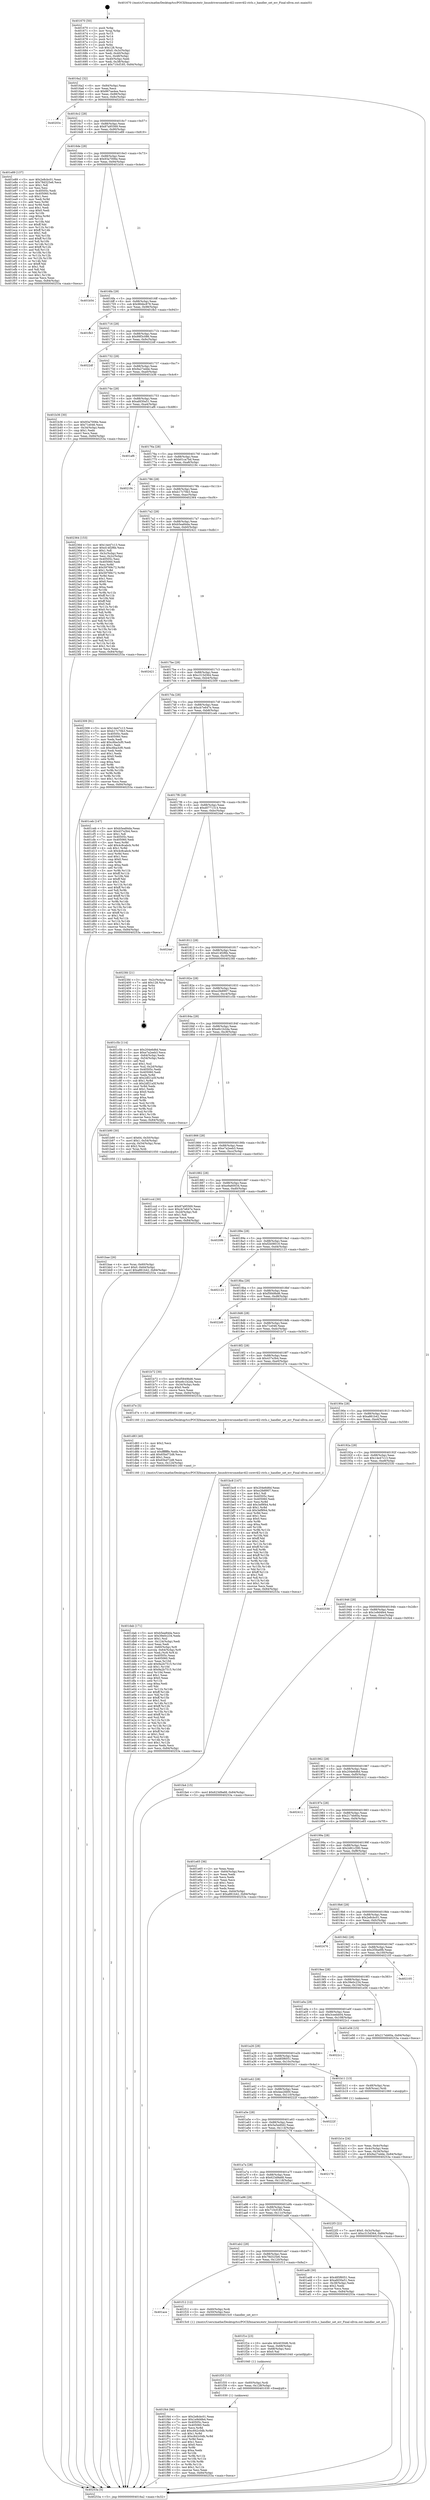 digraph "0x401670" {
  label = "0x401670 (/mnt/c/Users/mathe/Desktop/tcc/POCII/binaries/extr_linuxdriversmediav4l2-corev4l2-ctrls.c_handler_set_err_Final-ollvm.out::main(0))"
  labelloc = "t"
  node[shape=record]

  Entry [label="",width=0.3,height=0.3,shape=circle,fillcolor=black,style=filled]
  "0x4016a2" [label="{
     0x4016a2 [32]\l
     | [instrs]\l
     &nbsp;&nbsp;0x4016a2 \<+6\>: mov -0x84(%rbp),%eax\l
     &nbsp;&nbsp;0x4016a8 \<+2\>: mov %eax,%ecx\l
     &nbsp;&nbsp;0x4016aa \<+6\>: sub $0x867aa4ea,%ecx\l
     &nbsp;&nbsp;0x4016b0 \<+6\>: mov %eax,-0x88(%rbp)\l
     &nbsp;&nbsp;0x4016b6 \<+6\>: mov %ecx,-0x8c(%rbp)\l
     &nbsp;&nbsp;0x4016bc \<+6\>: je 000000000040203c \<main+0x9cc\>\l
  }"]
  "0x40203c" [label="{
     0x40203c\l
  }", style=dashed]
  "0x4016c2" [label="{
     0x4016c2 [28]\l
     | [instrs]\l
     &nbsp;&nbsp;0x4016c2 \<+5\>: jmp 00000000004016c7 \<main+0x57\>\l
     &nbsp;&nbsp;0x4016c7 \<+6\>: mov -0x88(%rbp),%eax\l
     &nbsp;&nbsp;0x4016cd \<+5\>: sub $0x87a95569,%eax\l
     &nbsp;&nbsp;0x4016d2 \<+6\>: mov %eax,-0x90(%rbp)\l
     &nbsp;&nbsp;0x4016d8 \<+6\>: je 0000000000401e89 \<main+0x819\>\l
  }"]
  Exit [label="",width=0.3,height=0.3,shape=circle,fillcolor=black,style=filled,peripheries=2]
  "0x401e89" [label="{
     0x401e89 [137]\l
     | [instrs]\l
     &nbsp;&nbsp;0x401e89 \<+5\>: mov $0x2e8cbc01,%eax\l
     &nbsp;&nbsp;0x401e8e \<+5\>: mov $0x78d325e6,%ecx\l
     &nbsp;&nbsp;0x401e93 \<+2\>: mov $0x1,%dl\l
     &nbsp;&nbsp;0x401e95 \<+2\>: xor %esi,%esi\l
     &nbsp;&nbsp;0x401e97 \<+7\>: mov 0x40505c,%edi\l
     &nbsp;&nbsp;0x401e9e \<+8\>: mov 0x405060,%r8d\l
     &nbsp;&nbsp;0x401ea6 \<+3\>: sub $0x1,%esi\l
     &nbsp;&nbsp;0x401ea9 \<+3\>: mov %edi,%r9d\l
     &nbsp;&nbsp;0x401eac \<+3\>: add %esi,%r9d\l
     &nbsp;&nbsp;0x401eaf \<+4\>: imul %r9d,%edi\l
     &nbsp;&nbsp;0x401eb3 \<+3\>: and $0x1,%edi\l
     &nbsp;&nbsp;0x401eb6 \<+3\>: cmp $0x0,%edi\l
     &nbsp;&nbsp;0x401eb9 \<+4\>: sete %r10b\l
     &nbsp;&nbsp;0x401ebd \<+4\>: cmp $0xa,%r8d\l
     &nbsp;&nbsp;0x401ec1 \<+4\>: setl %r11b\l
     &nbsp;&nbsp;0x401ec5 \<+3\>: mov %r10b,%bl\l
     &nbsp;&nbsp;0x401ec8 \<+3\>: xor $0xff,%bl\l
     &nbsp;&nbsp;0x401ecb \<+3\>: mov %r11b,%r14b\l
     &nbsp;&nbsp;0x401ece \<+4\>: xor $0xff,%r14b\l
     &nbsp;&nbsp;0x401ed2 \<+3\>: xor $0x1,%dl\l
     &nbsp;&nbsp;0x401ed5 \<+3\>: mov %bl,%r15b\l
     &nbsp;&nbsp;0x401ed8 \<+4\>: and $0xff,%r15b\l
     &nbsp;&nbsp;0x401edc \<+3\>: and %dl,%r10b\l
     &nbsp;&nbsp;0x401edf \<+3\>: mov %r14b,%r12b\l
     &nbsp;&nbsp;0x401ee2 \<+4\>: and $0xff,%r12b\l
     &nbsp;&nbsp;0x401ee6 \<+3\>: and %dl,%r11b\l
     &nbsp;&nbsp;0x401ee9 \<+3\>: or %r10b,%r15b\l
     &nbsp;&nbsp;0x401eec \<+3\>: or %r11b,%r12b\l
     &nbsp;&nbsp;0x401eef \<+3\>: xor %r12b,%r15b\l
     &nbsp;&nbsp;0x401ef2 \<+3\>: or %r14b,%bl\l
     &nbsp;&nbsp;0x401ef5 \<+3\>: xor $0xff,%bl\l
     &nbsp;&nbsp;0x401ef8 \<+3\>: or $0x1,%dl\l
     &nbsp;&nbsp;0x401efb \<+2\>: and %dl,%bl\l
     &nbsp;&nbsp;0x401efd \<+3\>: or %bl,%r15b\l
     &nbsp;&nbsp;0x401f00 \<+4\>: test $0x1,%r15b\l
     &nbsp;&nbsp;0x401f04 \<+3\>: cmovne %ecx,%eax\l
     &nbsp;&nbsp;0x401f07 \<+6\>: mov %eax,-0x84(%rbp)\l
     &nbsp;&nbsp;0x401f0d \<+5\>: jmp 000000000040253a \<main+0xeca\>\l
  }"]
  "0x4016de" [label="{
     0x4016de [28]\l
     | [instrs]\l
     &nbsp;&nbsp;0x4016de \<+5\>: jmp 00000000004016e3 \<main+0x73\>\l
     &nbsp;&nbsp;0x4016e3 \<+6\>: mov -0x88(%rbp),%eax\l
     &nbsp;&nbsp;0x4016e9 \<+5\>: sub $0x93a7006e,%eax\l
     &nbsp;&nbsp;0x4016ee \<+6\>: mov %eax,-0x94(%rbp)\l
     &nbsp;&nbsp;0x4016f4 \<+6\>: je 0000000000401b54 \<main+0x4e4\>\l
  }"]
  "0x401f44" [label="{
     0x401f44 [96]\l
     | [instrs]\l
     &nbsp;&nbsp;0x401f44 \<+5\>: mov $0x2e8cbc01,%eax\l
     &nbsp;&nbsp;0x401f49 \<+5\>: mov $0x1e9d4fe4,%esi\l
     &nbsp;&nbsp;0x401f4e \<+7\>: mov 0x40505c,%ecx\l
     &nbsp;&nbsp;0x401f55 \<+7\>: mov 0x405060,%edx\l
     &nbsp;&nbsp;0x401f5c \<+3\>: mov %ecx,%r8d\l
     &nbsp;&nbsp;0x401f5f \<+7\>: add $0xc842c0db,%r8d\l
     &nbsp;&nbsp;0x401f66 \<+4\>: sub $0x1,%r8d\l
     &nbsp;&nbsp;0x401f6a \<+7\>: sub $0xc842c0db,%r8d\l
     &nbsp;&nbsp;0x401f71 \<+4\>: imul %r8d,%ecx\l
     &nbsp;&nbsp;0x401f75 \<+3\>: and $0x1,%ecx\l
     &nbsp;&nbsp;0x401f78 \<+3\>: cmp $0x0,%ecx\l
     &nbsp;&nbsp;0x401f7b \<+4\>: sete %r9b\l
     &nbsp;&nbsp;0x401f7f \<+3\>: cmp $0xa,%edx\l
     &nbsp;&nbsp;0x401f82 \<+4\>: setl %r10b\l
     &nbsp;&nbsp;0x401f86 \<+3\>: mov %r9b,%r11b\l
     &nbsp;&nbsp;0x401f89 \<+3\>: and %r10b,%r11b\l
     &nbsp;&nbsp;0x401f8c \<+3\>: xor %r10b,%r9b\l
     &nbsp;&nbsp;0x401f8f \<+3\>: or %r9b,%r11b\l
     &nbsp;&nbsp;0x401f92 \<+4\>: test $0x1,%r11b\l
     &nbsp;&nbsp;0x401f96 \<+3\>: cmovne %esi,%eax\l
     &nbsp;&nbsp;0x401f99 \<+6\>: mov %eax,-0x84(%rbp)\l
     &nbsp;&nbsp;0x401f9f \<+5\>: jmp 000000000040253a \<main+0xeca\>\l
  }"]
  "0x401b54" [label="{
     0x401b54\l
  }", style=dashed]
  "0x4016fa" [label="{
     0x4016fa [28]\l
     | [instrs]\l
     &nbsp;&nbsp;0x4016fa \<+5\>: jmp 00000000004016ff \<main+0x8f\>\l
     &nbsp;&nbsp;0x4016ff \<+6\>: mov -0x88(%rbp),%eax\l
     &nbsp;&nbsp;0x401705 \<+5\>: sub $0x984bc878,%eax\l
     &nbsp;&nbsp;0x40170a \<+6\>: mov %eax,-0x98(%rbp)\l
     &nbsp;&nbsp;0x401710 \<+6\>: je 0000000000401fb3 \<main+0x943\>\l
  }"]
  "0x401f35" [label="{
     0x401f35 [15]\l
     | [instrs]\l
     &nbsp;&nbsp;0x401f35 \<+4\>: mov -0x60(%rbp),%rdi\l
     &nbsp;&nbsp;0x401f39 \<+6\>: mov %eax,-0x128(%rbp)\l
     &nbsp;&nbsp;0x401f3f \<+5\>: call 0000000000401030 \<free@plt\>\l
     | [calls]\l
     &nbsp;&nbsp;0x401030 \{1\} (unknown)\l
  }"]
  "0x401fb3" [label="{
     0x401fb3\l
  }", style=dashed]
  "0x401716" [label="{
     0x401716 [28]\l
     | [instrs]\l
     &nbsp;&nbsp;0x401716 \<+5\>: jmp 000000000040171b \<main+0xab\>\l
     &nbsp;&nbsp;0x40171b \<+6\>: mov -0x88(%rbp),%eax\l
     &nbsp;&nbsp;0x401721 \<+5\>: sub $0x99f3c086,%eax\l
     &nbsp;&nbsp;0x401726 \<+6\>: mov %eax,-0x9c(%rbp)\l
     &nbsp;&nbsp;0x40172c \<+6\>: je 00000000004022df \<main+0xc6f\>\l
  }"]
  "0x401f1e" [label="{
     0x401f1e [23]\l
     | [instrs]\l
     &nbsp;&nbsp;0x401f1e \<+10\>: movabs $0x4030d6,%rdi\l
     &nbsp;&nbsp;0x401f28 \<+3\>: mov %eax,-0x68(%rbp)\l
     &nbsp;&nbsp;0x401f2b \<+3\>: mov -0x68(%rbp),%esi\l
     &nbsp;&nbsp;0x401f2e \<+2\>: mov $0x0,%al\l
     &nbsp;&nbsp;0x401f30 \<+5\>: call 0000000000401040 \<printf@plt\>\l
     | [calls]\l
     &nbsp;&nbsp;0x401040 \{1\} (unknown)\l
  }"]
  "0x4022df" [label="{
     0x4022df\l
  }", style=dashed]
  "0x401732" [label="{
     0x401732 [28]\l
     | [instrs]\l
     &nbsp;&nbsp;0x401732 \<+5\>: jmp 0000000000401737 \<main+0xc7\>\l
     &nbsp;&nbsp;0x401737 \<+6\>: mov -0x88(%rbp),%eax\l
     &nbsp;&nbsp;0x40173d \<+5\>: sub $0x9a27edde,%eax\l
     &nbsp;&nbsp;0x401742 \<+6\>: mov %eax,-0xa0(%rbp)\l
     &nbsp;&nbsp;0x401748 \<+6\>: je 0000000000401b36 \<main+0x4c6\>\l
  }"]
  "0x401ace" [label="{
     0x401ace\l
  }", style=dashed]
  "0x401b36" [label="{
     0x401b36 [30]\l
     | [instrs]\l
     &nbsp;&nbsp;0x401b36 \<+5\>: mov $0x93a7006e,%eax\l
     &nbsp;&nbsp;0x401b3b \<+5\>: mov $0x71e046,%ecx\l
     &nbsp;&nbsp;0x401b40 \<+3\>: mov -0x34(%rbp),%edx\l
     &nbsp;&nbsp;0x401b43 \<+3\>: cmp $0x1,%edx\l
     &nbsp;&nbsp;0x401b46 \<+3\>: cmovl %ecx,%eax\l
     &nbsp;&nbsp;0x401b49 \<+6\>: mov %eax,-0x84(%rbp)\l
     &nbsp;&nbsp;0x401b4f \<+5\>: jmp 000000000040253a \<main+0xeca\>\l
  }"]
  "0x40174e" [label="{
     0x40174e [28]\l
     | [instrs]\l
     &nbsp;&nbsp;0x40174e \<+5\>: jmp 0000000000401753 \<main+0xe3\>\l
     &nbsp;&nbsp;0x401753 \<+6\>: mov -0x88(%rbp),%eax\l
     &nbsp;&nbsp;0x401759 \<+5\>: sub $0xafd30a51,%eax\l
     &nbsp;&nbsp;0x40175e \<+6\>: mov %eax,-0xa4(%rbp)\l
     &nbsp;&nbsp;0x401764 \<+6\>: je 0000000000401af6 \<main+0x486\>\l
  }"]
  "0x401f12" [label="{
     0x401f12 [12]\l
     | [instrs]\l
     &nbsp;&nbsp;0x401f12 \<+4\>: mov -0x60(%rbp),%rdi\l
     &nbsp;&nbsp;0x401f16 \<+3\>: mov -0x50(%rbp),%esi\l
     &nbsp;&nbsp;0x401f19 \<+5\>: call 00000000004015c0 \<handler_set_err\>\l
     | [calls]\l
     &nbsp;&nbsp;0x4015c0 \{1\} (/mnt/c/Users/mathe/Desktop/tcc/POCII/binaries/extr_linuxdriversmediav4l2-corev4l2-ctrls.c_handler_set_err_Final-ollvm.out::handler_set_err)\l
  }"]
  "0x401af6" [label="{
     0x401af6\l
  }", style=dashed]
  "0x40176a" [label="{
     0x40176a [28]\l
     | [instrs]\l
     &nbsp;&nbsp;0x40176a \<+5\>: jmp 000000000040176f \<main+0xff\>\l
     &nbsp;&nbsp;0x40176f \<+6\>: mov -0x88(%rbp),%eax\l
     &nbsp;&nbsp;0x401775 \<+5\>: sub $0xb01ca7bd,%eax\l
     &nbsp;&nbsp;0x40177a \<+6\>: mov %eax,-0xa8(%rbp)\l
     &nbsp;&nbsp;0x401780 \<+6\>: je 000000000040219c \<main+0xb2c\>\l
  }"]
  "0x401dab" [label="{
     0x401dab [171]\l
     | [instrs]\l
     &nbsp;&nbsp;0x401dab \<+5\>: mov $0xb5ea84da,%ecx\l
     &nbsp;&nbsp;0x401db0 \<+5\>: mov $0x39e0c234,%edx\l
     &nbsp;&nbsp;0x401db5 \<+3\>: mov $0x1,%sil\l
     &nbsp;&nbsp;0x401db8 \<+6\>: mov -0x124(%rbp),%edi\l
     &nbsp;&nbsp;0x401dbe \<+3\>: imul %eax,%edi\l
     &nbsp;&nbsp;0x401dc1 \<+4\>: mov -0x60(%rbp),%r8\l
     &nbsp;&nbsp;0x401dc5 \<+4\>: movslq -0x64(%rbp),%r9\l
     &nbsp;&nbsp;0x401dc9 \<+4\>: mov %edi,(%r8,%r9,4)\l
     &nbsp;&nbsp;0x401dcd \<+7\>: mov 0x40505c,%eax\l
     &nbsp;&nbsp;0x401dd4 \<+7\>: mov 0x405060,%edi\l
     &nbsp;&nbsp;0x401ddb \<+3\>: mov %eax,%r10d\l
     &nbsp;&nbsp;0x401dde \<+7\>: add $0x9a2b7515,%r10d\l
     &nbsp;&nbsp;0x401de5 \<+4\>: sub $0x1,%r10d\l
     &nbsp;&nbsp;0x401de9 \<+7\>: sub $0x9a2b7515,%r10d\l
     &nbsp;&nbsp;0x401df0 \<+4\>: imul %r10d,%eax\l
     &nbsp;&nbsp;0x401df4 \<+3\>: and $0x1,%eax\l
     &nbsp;&nbsp;0x401df7 \<+3\>: cmp $0x0,%eax\l
     &nbsp;&nbsp;0x401dfa \<+4\>: sete %r11b\l
     &nbsp;&nbsp;0x401dfe \<+3\>: cmp $0xa,%edi\l
     &nbsp;&nbsp;0x401e01 \<+3\>: setl %bl\l
     &nbsp;&nbsp;0x401e04 \<+3\>: mov %r11b,%r14b\l
     &nbsp;&nbsp;0x401e07 \<+4\>: xor $0xff,%r14b\l
     &nbsp;&nbsp;0x401e0b \<+3\>: mov %bl,%r15b\l
     &nbsp;&nbsp;0x401e0e \<+4\>: xor $0xff,%r15b\l
     &nbsp;&nbsp;0x401e12 \<+4\>: xor $0x1,%sil\l
     &nbsp;&nbsp;0x401e16 \<+3\>: mov %r14b,%r12b\l
     &nbsp;&nbsp;0x401e19 \<+4\>: and $0xff,%r12b\l
     &nbsp;&nbsp;0x401e1d \<+3\>: and %sil,%r11b\l
     &nbsp;&nbsp;0x401e20 \<+3\>: mov %r15b,%r13b\l
     &nbsp;&nbsp;0x401e23 \<+4\>: and $0xff,%r13b\l
     &nbsp;&nbsp;0x401e27 \<+3\>: and %sil,%bl\l
     &nbsp;&nbsp;0x401e2a \<+3\>: or %r11b,%r12b\l
     &nbsp;&nbsp;0x401e2d \<+3\>: or %bl,%r13b\l
     &nbsp;&nbsp;0x401e30 \<+3\>: xor %r13b,%r12b\l
     &nbsp;&nbsp;0x401e33 \<+3\>: or %r15b,%r14b\l
     &nbsp;&nbsp;0x401e36 \<+4\>: xor $0xff,%r14b\l
     &nbsp;&nbsp;0x401e3a \<+4\>: or $0x1,%sil\l
     &nbsp;&nbsp;0x401e3e \<+3\>: and %sil,%r14b\l
     &nbsp;&nbsp;0x401e41 \<+3\>: or %r14b,%r12b\l
     &nbsp;&nbsp;0x401e44 \<+4\>: test $0x1,%r12b\l
     &nbsp;&nbsp;0x401e48 \<+3\>: cmovne %edx,%ecx\l
     &nbsp;&nbsp;0x401e4b \<+6\>: mov %ecx,-0x84(%rbp)\l
     &nbsp;&nbsp;0x401e51 \<+5\>: jmp 000000000040253a \<main+0xeca\>\l
  }"]
  "0x40219c" [label="{
     0x40219c\l
  }", style=dashed]
  "0x401786" [label="{
     0x401786 [28]\l
     | [instrs]\l
     &nbsp;&nbsp;0x401786 \<+5\>: jmp 000000000040178b \<main+0x11b\>\l
     &nbsp;&nbsp;0x40178b \<+6\>: mov -0x88(%rbp),%eax\l
     &nbsp;&nbsp;0x401791 \<+5\>: sub $0xb17c70b3,%eax\l
     &nbsp;&nbsp;0x401796 \<+6\>: mov %eax,-0xac(%rbp)\l
     &nbsp;&nbsp;0x40179c \<+6\>: je 0000000000402364 \<main+0xcf4\>\l
  }"]
  "0x401d83" [label="{
     0x401d83 [40]\l
     | [instrs]\l
     &nbsp;&nbsp;0x401d83 \<+5\>: mov $0x2,%ecx\l
     &nbsp;&nbsp;0x401d88 \<+1\>: cltd\l
     &nbsp;&nbsp;0x401d89 \<+2\>: idiv %ecx\l
     &nbsp;&nbsp;0x401d8b \<+6\>: imul $0xfffffffe,%edx,%ecx\l
     &nbsp;&nbsp;0x401d91 \<+6\>: add $0x65bd72d8,%ecx\l
     &nbsp;&nbsp;0x401d97 \<+3\>: add $0x1,%ecx\l
     &nbsp;&nbsp;0x401d9a \<+6\>: sub $0x65bd72d8,%ecx\l
     &nbsp;&nbsp;0x401da0 \<+6\>: mov %ecx,-0x124(%rbp)\l
     &nbsp;&nbsp;0x401da6 \<+5\>: call 0000000000401160 \<next_i\>\l
     | [calls]\l
     &nbsp;&nbsp;0x401160 \{1\} (/mnt/c/Users/mathe/Desktop/tcc/POCII/binaries/extr_linuxdriversmediav4l2-corev4l2-ctrls.c_handler_set_err_Final-ollvm.out::next_i)\l
  }"]
  "0x402364" [label="{
     0x402364 [153]\l
     | [instrs]\l
     &nbsp;&nbsp;0x402364 \<+5\>: mov $0x14e47c13,%eax\l
     &nbsp;&nbsp;0x402369 \<+5\>: mov $0xd14f2f6b,%ecx\l
     &nbsp;&nbsp;0x40236e \<+2\>: mov $0x1,%dl\l
     &nbsp;&nbsp;0x402370 \<+3\>: mov -0x3c(%rbp),%esi\l
     &nbsp;&nbsp;0x402373 \<+3\>: mov %esi,-0x2c(%rbp)\l
     &nbsp;&nbsp;0x402376 \<+7\>: mov 0x40505c,%esi\l
     &nbsp;&nbsp;0x40237d \<+7\>: mov 0x405060,%edi\l
     &nbsp;&nbsp;0x402384 \<+3\>: mov %esi,%r8d\l
     &nbsp;&nbsp;0x402387 \<+7\>: add $0x59769c72,%r8d\l
     &nbsp;&nbsp;0x40238e \<+4\>: sub $0x1,%r8d\l
     &nbsp;&nbsp;0x402392 \<+7\>: sub $0x59769c72,%r8d\l
     &nbsp;&nbsp;0x402399 \<+4\>: imul %r8d,%esi\l
     &nbsp;&nbsp;0x40239d \<+3\>: and $0x1,%esi\l
     &nbsp;&nbsp;0x4023a0 \<+3\>: cmp $0x0,%esi\l
     &nbsp;&nbsp;0x4023a3 \<+4\>: sete %r9b\l
     &nbsp;&nbsp;0x4023a7 \<+3\>: cmp $0xa,%edi\l
     &nbsp;&nbsp;0x4023aa \<+4\>: setl %r10b\l
     &nbsp;&nbsp;0x4023ae \<+3\>: mov %r9b,%r11b\l
     &nbsp;&nbsp;0x4023b1 \<+4\>: xor $0xff,%r11b\l
     &nbsp;&nbsp;0x4023b5 \<+3\>: mov %r10b,%bl\l
     &nbsp;&nbsp;0x4023b8 \<+3\>: xor $0xff,%bl\l
     &nbsp;&nbsp;0x4023bb \<+3\>: xor $0x0,%dl\l
     &nbsp;&nbsp;0x4023be \<+3\>: mov %r11b,%r14b\l
     &nbsp;&nbsp;0x4023c1 \<+4\>: and $0x0,%r14b\l
     &nbsp;&nbsp;0x4023c5 \<+3\>: and %dl,%r9b\l
     &nbsp;&nbsp;0x4023c8 \<+3\>: mov %bl,%r15b\l
     &nbsp;&nbsp;0x4023cb \<+4\>: and $0x0,%r15b\l
     &nbsp;&nbsp;0x4023cf \<+3\>: and %dl,%r10b\l
     &nbsp;&nbsp;0x4023d2 \<+3\>: or %r9b,%r14b\l
     &nbsp;&nbsp;0x4023d5 \<+3\>: or %r10b,%r15b\l
     &nbsp;&nbsp;0x4023d8 \<+3\>: xor %r15b,%r14b\l
     &nbsp;&nbsp;0x4023db \<+3\>: or %bl,%r11b\l
     &nbsp;&nbsp;0x4023de \<+4\>: xor $0xff,%r11b\l
     &nbsp;&nbsp;0x4023e2 \<+3\>: or $0x0,%dl\l
     &nbsp;&nbsp;0x4023e5 \<+3\>: and %dl,%r11b\l
     &nbsp;&nbsp;0x4023e8 \<+3\>: or %r11b,%r14b\l
     &nbsp;&nbsp;0x4023eb \<+4\>: test $0x1,%r14b\l
     &nbsp;&nbsp;0x4023ef \<+3\>: cmovne %ecx,%eax\l
     &nbsp;&nbsp;0x4023f2 \<+6\>: mov %eax,-0x84(%rbp)\l
     &nbsp;&nbsp;0x4023f8 \<+5\>: jmp 000000000040253a \<main+0xeca\>\l
  }"]
  "0x4017a2" [label="{
     0x4017a2 [28]\l
     | [instrs]\l
     &nbsp;&nbsp;0x4017a2 \<+5\>: jmp 00000000004017a7 \<main+0x137\>\l
     &nbsp;&nbsp;0x4017a7 \<+6\>: mov -0x88(%rbp),%eax\l
     &nbsp;&nbsp;0x4017ad \<+5\>: sub $0xb5ea84da,%eax\l
     &nbsp;&nbsp;0x4017b2 \<+6\>: mov %eax,-0xb0(%rbp)\l
     &nbsp;&nbsp;0x4017b8 \<+6\>: je 0000000000402421 \<main+0xdb1\>\l
  }"]
  "0x401bae" [label="{
     0x401bae [26]\l
     | [instrs]\l
     &nbsp;&nbsp;0x401bae \<+4\>: mov %rax,-0x60(%rbp)\l
     &nbsp;&nbsp;0x401bb2 \<+7\>: movl $0x0,-0x64(%rbp)\l
     &nbsp;&nbsp;0x401bb9 \<+10\>: movl $0xa861b42,-0x84(%rbp)\l
     &nbsp;&nbsp;0x401bc3 \<+5\>: jmp 000000000040253a \<main+0xeca\>\l
  }"]
  "0x402421" [label="{
     0x402421\l
  }", style=dashed]
  "0x4017be" [label="{
     0x4017be [28]\l
     | [instrs]\l
     &nbsp;&nbsp;0x4017be \<+5\>: jmp 00000000004017c3 \<main+0x153\>\l
     &nbsp;&nbsp;0x4017c3 \<+6\>: mov -0x88(%rbp),%eax\l
     &nbsp;&nbsp;0x4017c9 \<+5\>: sub $0xc315d364,%eax\l
     &nbsp;&nbsp;0x4017ce \<+6\>: mov %eax,-0xb4(%rbp)\l
     &nbsp;&nbsp;0x4017d4 \<+6\>: je 0000000000402309 \<main+0xc99\>\l
  }"]
  "0x401b1e" [label="{
     0x401b1e [24]\l
     | [instrs]\l
     &nbsp;&nbsp;0x401b1e \<+3\>: mov %eax,-0x4c(%rbp)\l
     &nbsp;&nbsp;0x401b21 \<+3\>: mov -0x4c(%rbp),%eax\l
     &nbsp;&nbsp;0x401b24 \<+3\>: mov %eax,-0x34(%rbp)\l
     &nbsp;&nbsp;0x401b27 \<+10\>: movl $0x9a27edde,-0x84(%rbp)\l
     &nbsp;&nbsp;0x401b31 \<+5\>: jmp 000000000040253a \<main+0xeca\>\l
  }"]
  "0x402309" [label="{
     0x402309 [91]\l
     | [instrs]\l
     &nbsp;&nbsp;0x402309 \<+5\>: mov $0x14e47c13,%eax\l
     &nbsp;&nbsp;0x40230e \<+5\>: mov $0xb17c70b3,%ecx\l
     &nbsp;&nbsp;0x402313 \<+7\>: mov 0x40505c,%edx\l
     &nbsp;&nbsp;0x40231a \<+7\>: mov 0x405060,%esi\l
     &nbsp;&nbsp;0x402321 \<+2\>: mov %edx,%edi\l
     &nbsp;&nbsp;0x402323 \<+6\>: add $0xc6ba3cf0,%edi\l
     &nbsp;&nbsp;0x402329 \<+3\>: sub $0x1,%edi\l
     &nbsp;&nbsp;0x40232c \<+6\>: sub $0xc6ba3cf0,%edi\l
     &nbsp;&nbsp;0x402332 \<+3\>: imul %edi,%edx\l
     &nbsp;&nbsp;0x402335 \<+3\>: and $0x1,%edx\l
     &nbsp;&nbsp;0x402338 \<+3\>: cmp $0x0,%edx\l
     &nbsp;&nbsp;0x40233b \<+4\>: sete %r8b\l
     &nbsp;&nbsp;0x40233f \<+3\>: cmp $0xa,%esi\l
     &nbsp;&nbsp;0x402342 \<+4\>: setl %r9b\l
     &nbsp;&nbsp;0x402346 \<+3\>: mov %r8b,%r10b\l
     &nbsp;&nbsp;0x402349 \<+3\>: and %r9b,%r10b\l
     &nbsp;&nbsp;0x40234c \<+3\>: xor %r9b,%r8b\l
     &nbsp;&nbsp;0x40234f \<+3\>: or %r8b,%r10b\l
     &nbsp;&nbsp;0x402352 \<+4\>: test $0x1,%r10b\l
     &nbsp;&nbsp;0x402356 \<+3\>: cmovne %ecx,%eax\l
     &nbsp;&nbsp;0x402359 \<+6\>: mov %eax,-0x84(%rbp)\l
     &nbsp;&nbsp;0x40235f \<+5\>: jmp 000000000040253a \<main+0xeca\>\l
  }"]
  "0x4017da" [label="{
     0x4017da [28]\l
     | [instrs]\l
     &nbsp;&nbsp;0x4017da \<+5\>: jmp 00000000004017df \<main+0x16f\>\l
     &nbsp;&nbsp;0x4017df \<+6\>: mov -0x88(%rbp),%eax\l
     &nbsp;&nbsp;0x4017e5 \<+5\>: sub $0xcb7e647e,%eax\l
     &nbsp;&nbsp;0x4017ea \<+6\>: mov %eax,-0xb8(%rbp)\l
     &nbsp;&nbsp;0x4017f0 \<+6\>: je 0000000000401ceb \<main+0x67b\>\l
  }"]
  "0x401670" [label="{
     0x401670 [50]\l
     | [instrs]\l
     &nbsp;&nbsp;0x401670 \<+1\>: push %rbp\l
     &nbsp;&nbsp;0x401671 \<+3\>: mov %rsp,%rbp\l
     &nbsp;&nbsp;0x401674 \<+2\>: push %r15\l
     &nbsp;&nbsp;0x401676 \<+2\>: push %r14\l
     &nbsp;&nbsp;0x401678 \<+2\>: push %r13\l
     &nbsp;&nbsp;0x40167a \<+2\>: push %r12\l
     &nbsp;&nbsp;0x40167c \<+1\>: push %rbx\l
     &nbsp;&nbsp;0x40167d \<+7\>: sub $0x128,%rsp\l
     &nbsp;&nbsp;0x401684 \<+7\>: movl $0x0,-0x3c(%rbp)\l
     &nbsp;&nbsp;0x40168b \<+3\>: mov %edi,-0x40(%rbp)\l
     &nbsp;&nbsp;0x40168e \<+4\>: mov %rsi,-0x48(%rbp)\l
     &nbsp;&nbsp;0x401692 \<+3\>: mov -0x40(%rbp),%edi\l
     &nbsp;&nbsp;0x401695 \<+3\>: mov %edi,-0x38(%rbp)\l
     &nbsp;&nbsp;0x401698 \<+10\>: movl $0x710cf185,-0x84(%rbp)\l
  }"]
  "0x401ceb" [label="{
     0x401ceb [147]\l
     | [instrs]\l
     &nbsp;&nbsp;0x401ceb \<+5\>: mov $0xb5ea84da,%eax\l
     &nbsp;&nbsp;0x401cf0 \<+5\>: mov $0x437e3b4,%ecx\l
     &nbsp;&nbsp;0x401cf5 \<+2\>: mov $0x1,%dl\l
     &nbsp;&nbsp;0x401cf7 \<+7\>: mov 0x40505c,%esi\l
     &nbsp;&nbsp;0x401cfe \<+7\>: mov 0x405060,%edi\l
     &nbsp;&nbsp;0x401d05 \<+3\>: mov %esi,%r8d\l
     &nbsp;&nbsp;0x401d08 \<+7\>: add $0x4c8cabcb,%r8d\l
     &nbsp;&nbsp;0x401d0f \<+4\>: sub $0x1,%r8d\l
     &nbsp;&nbsp;0x401d13 \<+7\>: sub $0x4c8cabcb,%r8d\l
     &nbsp;&nbsp;0x401d1a \<+4\>: imul %r8d,%esi\l
     &nbsp;&nbsp;0x401d1e \<+3\>: and $0x1,%esi\l
     &nbsp;&nbsp;0x401d21 \<+3\>: cmp $0x0,%esi\l
     &nbsp;&nbsp;0x401d24 \<+4\>: sete %r9b\l
     &nbsp;&nbsp;0x401d28 \<+3\>: cmp $0xa,%edi\l
     &nbsp;&nbsp;0x401d2b \<+4\>: setl %r10b\l
     &nbsp;&nbsp;0x401d2f \<+3\>: mov %r9b,%r11b\l
     &nbsp;&nbsp;0x401d32 \<+4\>: xor $0xff,%r11b\l
     &nbsp;&nbsp;0x401d36 \<+3\>: mov %r10b,%bl\l
     &nbsp;&nbsp;0x401d39 \<+3\>: xor $0xff,%bl\l
     &nbsp;&nbsp;0x401d3c \<+3\>: xor $0x1,%dl\l
     &nbsp;&nbsp;0x401d3f \<+3\>: mov %r11b,%r14b\l
     &nbsp;&nbsp;0x401d42 \<+4\>: and $0xff,%r14b\l
     &nbsp;&nbsp;0x401d46 \<+3\>: and %dl,%r9b\l
     &nbsp;&nbsp;0x401d49 \<+3\>: mov %bl,%r15b\l
     &nbsp;&nbsp;0x401d4c \<+4\>: and $0xff,%r15b\l
     &nbsp;&nbsp;0x401d50 \<+3\>: and %dl,%r10b\l
     &nbsp;&nbsp;0x401d53 \<+3\>: or %r9b,%r14b\l
     &nbsp;&nbsp;0x401d56 \<+3\>: or %r10b,%r15b\l
     &nbsp;&nbsp;0x401d59 \<+3\>: xor %r15b,%r14b\l
     &nbsp;&nbsp;0x401d5c \<+3\>: or %bl,%r11b\l
     &nbsp;&nbsp;0x401d5f \<+4\>: xor $0xff,%r11b\l
     &nbsp;&nbsp;0x401d63 \<+3\>: or $0x1,%dl\l
     &nbsp;&nbsp;0x401d66 \<+3\>: and %dl,%r11b\l
     &nbsp;&nbsp;0x401d69 \<+3\>: or %r11b,%r14b\l
     &nbsp;&nbsp;0x401d6c \<+4\>: test $0x1,%r14b\l
     &nbsp;&nbsp;0x401d70 \<+3\>: cmovne %ecx,%eax\l
     &nbsp;&nbsp;0x401d73 \<+6\>: mov %eax,-0x84(%rbp)\l
     &nbsp;&nbsp;0x401d79 \<+5\>: jmp 000000000040253a \<main+0xeca\>\l
  }"]
  "0x4017f6" [label="{
     0x4017f6 [28]\l
     | [instrs]\l
     &nbsp;&nbsp;0x4017f6 \<+5\>: jmp 00000000004017fb \<main+0x18b\>\l
     &nbsp;&nbsp;0x4017fb \<+6\>: mov -0x88(%rbp),%eax\l
     &nbsp;&nbsp;0x401801 \<+5\>: sub $0xd0771314,%eax\l
     &nbsp;&nbsp;0x401806 \<+6\>: mov %eax,-0xbc(%rbp)\l
     &nbsp;&nbsp;0x40180c \<+6\>: je 00000000004024ef \<main+0xe7f\>\l
  }"]
  "0x40253a" [label="{
     0x40253a [5]\l
     | [instrs]\l
     &nbsp;&nbsp;0x40253a \<+5\>: jmp 00000000004016a2 \<main+0x32\>\l
  }"]
  "0x4024ef" [label="{
     0x4024ef\l
  }", style=dashed]
  "0x401812" [label="{
     0x401812 [28]\l
     | [instrs]\l
     &nbsp;&nbsp;0x401812 \<+5\>: jmp 0000000000401817 \<main+0x1a7\>\l
     &nbsp;&nbsp;0x401817 \<+6\>: mov -0x88(%rbp),%eax\l
     &nbsp;&nbsp;0x40181d \<+5\>: sub $0xd14f2f6b,%eax\l
     &nbsp;&nbsp;0x401822 \<+6\>: mov %eax,-0xc0(%rbp)\l
     &nbsp;&nbsp;0x401828 \<+6\>: je 00000000004023fd \<main+0xd8d\>\l
  }"]
  "0x401ab2" [label="{
     0x401ab2 [28]\l
     | [instrs]\l
     &nbsp;&nbsp;0x401ab2 \<+5\>: jmp 0000000000401ab7 \<main+0x447\>\l
     &nbsp;&nbsp;0x401ab7 \<+6\>: mov -0x88(%rbp),%eax\l
     &nbsp;&nbsp;0x401abd \<+5\>: sub $0x78d325e6,%eax\l
     &nbsp;&nbsp;0x401ac2 \<+6\>: mov %eax,-0x120(%rbp)\l
     &nbsp;&nbsp;0x401ac8 \<+6\>: je 0000000000401f12 \<main+0x8a2\>\l
  }"]
  "0x4023fd" [label="{
     0x4023fd [21]\l
     | [instrs]\l
     &nbsp;&nbsp;0x4023fd \<+3\>: mov -0x2c(%rbp),%eax\l
     &nbsp;&nbsp;0x402400 \<+7\>: add $0x128,%rsp\l
     &nbsp;&nbsp;0x402407 \<+1\>: pop %rbx\l
     &nbsp;&nbsp;0x402408 \<+2\>: pop %r12\l
     &nbsp;&nbsp;0x40240a \<+2\>: pop %r13\l
     &nbsp;&nbsp;0x40240c \<+2\>: pop %r14\l
     &nbsp;&nbsp;0x40240e \<+2\>: pop %r15\l
     &nbsp;&nbsp;0x402410 \<+1\>: pop %rbp\l
     &nbsp;&nbsp;0x402411 \<+1\>: ret\l
  }"]
  "0x40182e" [label="{
     0x40182e [28]\l
     | [instrs]\l
     &nbsp;&nbsp;0x40182e \<+5\>: jmp 0000000000401833 \<main+0x1c3\>\l
     &nbsp;&nbsp;0x401833 \<+6\>: mov -0x88(%rbp),%eax\l
     &nbsp;&nbsp;0x401839 \<+5\>: sub $0xe2fe8907,%eax\l
     &nbsp;&nbsp;0x40183e \<+6\>: mov %eax,-0xc4(%rbp)\l
     &nbsp;&nbsp;0x401844 \<+6\>: je 0000000000401c5b \<main+0x5eb\>\l
  }"]
  "0x401ad8" [label="{
     0x401ad8 [30]\l
     | [instrs]\l
     &nbsp;&nbsp;0x401ad8 \<+5\>: mov $0x485f6051,%eax\l
     &nbsp;&nbsp;0x401add \<+5\>: mov $0xafd30a51,%ecx\l
     &nbsp;&nbsp;0x401ae2 \<+3\>: mov -0x38(%rbp),%edx\l
     &nbsp;&nbsp;0x401ae5 \<+3\>: cmp $0x2,%edx\l
     &nbsp;&nbsp;0x401ae8 \<+3\>: cmovne %ecx,%eax\l
     &nbsp;&nbsp;0x401aeb \<+6\>: mov %eax,-0x84(%rbp)\l
     &nbsp;&nbsp;0x401af1 \<+5\>: jmp 000000000040253a \<main+0xeca\>\l
  }"]
  "0x401c5b" [label="{
     0x401c5b [114]\l
     | [instrs]\l
     &nbsp;&nbsp;0x401c5b \<+5\>: mov $0x204e6d6d,%eax\l
     &nbsp;&nbsp;0x401c60 \<+5\>: mov $0xe7a2eeb3,%ecx\l
     &nbsp;&nbsp;0x401c65 \<+3\>: mov -0x64(%rbp),%edx\l
     &nbsp;&nbsp;0x401c68 \<+3\>: cmp -0x54(%rbp),%edx\l
     &nbsp;&nbsp;0x401c6b \<+4\>: setl %sil\l
     &nbsp;&nbsp;0x401c6f \<+4\>: and $0x1,%sil\l
     &nbsp;&nbsp;0x401c73 \<+4\>: mov %sil,-0x2d(%rbp)\l
     &nbsp;&nbsp;0x401c77 \<+7\>: mov 0x40505c,%edx\l
     &nbsp;&nbsp;0x401c7e \<+7\>: mov 0x405060,%edi\l
     &nbsp;&nbsp;0x401c85 \<+3\>: mov %edx,%r8d\l
     &nbsp;&nbsp;0x401c88 \<+7\>: add $0x2df21a5f,%r8d\l
     &nbsp;&nbsp;0x401c8f \<+4\>: sub $0x1,%r8d\l
     &nbsp;&nbsp;0x401c93 \<+7\>: sub $0x2df21a5f,%r8d\l
     &nbsp;&nbsp;0x401c9a \<+4\>: imul %r8d,%edx\l
     &nbsp;&nbsp;0x401c9e \<+3\>: and $0x1,%edx\l
     &nbsp;&nbsp;0x401ca1 \<+3\>: cmp $0x0,%edx\l
     &nbsp;&nbsp;0x401ca4 \<+4\>: sete %sil\l
     &nbsp;&nbsp;0x401ca8 \<+3\>: cmp $0xa,%edi\l
     &nbsp;&nbsp;0x401cab \<+4\>: setl %r9b\l
     &nbsp;&nbsp;0x401caf \<+3\>: mov %sil,%r10b\l
     &nbsp;&nbsp;0x401cb2 \<+3\>: and %r9b,%r10b\l
     &nbsp;&nbsp;0x401cb5 \<+3\>: xor %r9b,%sil\l
     &nbsp;&nbsp;0x401cb8 \<+3\>: or %sil,%r10b\l
     &nbsp;&nbsp;0x401cbb \<+4\>: test $0x1,%r10b\l
     &nbsp;&nbsp;0x401cbf \<+3\>: cmovne %ecx,%eax\l
     &nbsp;&nbsp;0x401cc2 \<+6\>: mov %eax,-0x84(%rbp)\l
     &nbsp;&nbsp;0x401cc8 \<+5\>: jmp 000000000040253a \<main+0xeca\>\l
  }"]
  "0x40184a" [label="{
     0x40184a [28]\l
     | [instrs]\l
     &nbsp;&nbsp;0x40184a \<+5\>: jmp 000000000040184f \<main+0x1df\>\l
     &nbsp;&nbsp;0x40184f \<+6\>: mov -0x88(%rbp),%eax\l
     &nbsp;&nbsp;0x401855 \<+5\>: sub $0xe6c1b2da,%eax\l
     &nbsp;&nbsp;0x40185a \<+6\>: mov %eax,-0xc8(%rbp)\l
     &nbsp;&nbsp;0x401860 \<+6\>: je 0000000000401b90 \<main+0x520\>\l
  }"]
  "0x401a96" [label="{
     0x401a96 [28]\l
     | [instrs]\l
     &nbsp;&nbsp;0x401a96 \<+5\>: jmp 0000000000401a9b \<main+0x42b\>\l
     &nbsp;&nbsp;0x401a9b \<+6\>: mov -0x88(%rbp),%eax\l
     &nbsp;&nbsp;0x401aa1 \<+5\>: sub $0x710cf185,%eax\l
     &nbsp;&nbsp;0x401aa6 \<+6\>: mov %eax,-0x11c(%rbp)\l
     &nbsp;&nbsp;0x401aac \<+6\>: je 0000000000401ad8 \<main+0x468\>\l
  }"]
  "0x401b90" [label="{
     0x401b90 [30]\l
     | [instrs]\l
     &nbsp;&nbsp;0x401b90 \<+7\>: movl $0x64,-0x50(%rbp)\l
     &nbsp;&nbsp;0x401b97 \<+7\>: movl $0x1,-0x54(%rbp)\l
     &nbsp;&nbsp;0x401b9e \<+4\>: movslq -0x54(%rbp),%rax\l
     &nbsp;&nbsp;0x401ba2 \<+4\>: shl $0x2,%rax\l
     &nbsp;&nbsp;0x401ba6 \<+3\>: mov %rax,%rdi\l
     &nbsp;&nbsp;0x401ba9 \<+5\>: call 0000000000401050 \<malloc@plt\>\l
     | [calls]\l
     &nbsp;&nbsp;0x401050 \{1\} (unknown)\l
  }"]
  "0x401866" [label="{
     0x401866 [28]\l
     | [instrs]\l
     &nbsp;&nbsp;0x401866 \<+5\>: jmp 000000000040186b \<main+0x1fb\>\l
     &nbsp;&nbsp;0x40186b \<+6\>: mov -0x88(%rbp),%eax\l
     &nbsp;&nbsp;0x401871 \<+5\>: sub $0xe7a2eeb3,%eax\l
     &nbsp;&nbsp;0x401876 \<+6\>: mov %eax,-0xcc(%rbp)\l
     &nbsp;&nbsp;0x40187c \<+6\>: je 0000000000401ccd \<main+0x65d\>\l
  }"]
  "0x4022f3" [label="{
     0x4022f3 [22]\l
     | [instrs]\l
     &nbsp;&nbsp;0x4022f3 \<+7\>: movl $0x0,-0x3c(%rbp)\l
     &nbsp;&nbsp;0x4022fa \<+10\>: movl $0xc315d364,-0x84(%rbp)\l
     &nbsp;&nbsp;0x402304 \<+5\>: jmp 000000000040253a \<main+0xeca\>\l
  }"]
  "0x401ccd" [label="{
     0x401ccd [30]\l
     | [instrs]\l
     &nbsp;&nbsp;0x401ccd \<+5\>: mov $0x87a95569,%eax\l
     &nbsp;&nbsp;0x401cd2 \<+5\>: mov $0xcb7e647e,%ecx\l
     &nbsp;&nbsp;0x401cd7 \<+3\>: mov -0x2d(%rbp),%dl\l
     &nbsp;&nbsp;0x401cda \<+3\>: test $0x1,%dl\l
     &nbsp;&nbsp;0x401cdd \<+3\>: cmovne %ecx,%eax\l
     &nbsp;&nbsp;0x401ce0 \<+6\>: mov %eax,-0x84(%rbp)\l
     &nbsp;&nbsp;0x401ce6 \<+5\>: jmp 000000000040253a \<main+0xeca\>\l
  }"]
  "0x401882" [label="{
     0x401882 [28]\l
     | [instrs]\l
     &nbsp;&nbsp;0x401882 \<+5\>: jmp 0000000000401887 \<main+0x217\>\l
     &nbsp;&nbsp;0x401887 \<+6\>: mov -0x88(%rbp),%eax\l
     &nbsp;&nbsp;0x40188d \<+5\>: sub $0xe9a60034,%eax\l
     &nbsp;&nbsp;0x401892 \<+6\>: mov %eax,-0xd0(%rbp)\l
     &nbsp;&nbsp;0x401898 \<+6\>: je 00000000004020f6 \<main+0xa86\>\l
  }"]
  "0x401a7a" [label="{
     0x401a7a [28]\l
     | [instrs]\l
     &nbsp;&nbsp;0x401a7a \<+5\>: jmp 0000000000401a7f \<main+0x40f\>\l
     &nbsp;&nbsp;0x401a7f \<+6\>: mov -0x88(%rbp),%eax\l
     &nbsp;&nbsp;0x401a85 \<+5\>: sub $0x623d9a68,%eax\l
     &nbsp;&nbsp;0x401a8a \<+6\>: mov %eax,-0x118(%rbp)\l
     &nbsp;&nbsp;0x401a90 \<+6\>: je 00000000004022f3 \<main+0xc83\>\l
  }"]
  "0x4020f6" [label="{
     0x4020f6\l
  }", style=dashed]
  "0x40189e" [label="{
     0x40189e [28]\l
     | [instrs]\l
     &nbsp;&nbsp;0x40189e \<+5\>: jmp 00000000004018a3 \<main+0x233\>\l
     &nbsp;&nbsp;0x4018a3 \<+6\>: mov -0x88(%rbp),%eax\l
     &nbsp;&nbsp;0x4018a9 \<+5\>: sub $0xf2b08019,%eax\l
     &nbsp;&nbsp;0x4018ae \<+6\>: mov %eax,-0xd4(%rbp)\l
     &nbsp;&nbsp;0x4018b4 \<+6\>: je 0000000000402123 \<main+0xab3\>\l
  }"]
  "0x402178" [label="{
     0x402178\l
  }", style=dashed]
  "0x402123" [label="{
     0x402123\l
  }", style=dashed]
  "0x4018ba" [label="{
     0x4018ba [28]\l
     | [instrs]\l
     &nbsp;&nbsp;0x4018ba \<+5\>: jmp 00000000004018bf \<main+0x24f\>\l
     &nbsp;&nbsp;0x4018bf \<+6\>: mov -0x88(%rbp),%eax\l
     &nbsp;&nbsp;0x4018c5 \<+5\>: sub $0xf5849bd6,%eax\l
     &nbsp;&nbsp;0x4018ca \<+6\>: mov %eax,-0xd8(%rbp)\l
     &nbsp;&nbsp;0x4018d0 \<+6\>: je 00000000004022d0 \<main+0xc60\>\l
  }"]
  "0x401a5e" [label="{
     0x401a5e [28]\l
     | [instrs]\l
     &nbsp;&nbsp;0x401a5e \<+5\>: jmp 0000000000401a63 \<main+0x3f3\>\l
     &nbsp;&nbsp;0x401a63 \<+6\>: mov -0x88(%rbp),%eax\l
     &nbsp;&nbsp;0x401a69 \<+5\>: sub $0x5a5ed0d2,%eax\l
     &nbsp;&nbsp;0x401a6e \<+6\>: mov %eax,-0x114(%rbp)\l
     &nbsp;&nbsp;0x401a74 \<+6\>: je 0000000000402178 \<main+0xb08\>\l
  }"]
  "0x4022d0" [label="{
     0x4022d0\l
  }", style=dashed]
  "0x4018d6" [label="{
     0x4018d6 [28]\l
     | [instrs]\l
     &nbsp;&nbsp;0x4018d6 \<+5\>: jmp 00000000004018db \<main+0x26b\>\l
     &nbsp;&nbsp;0x4018db \<+6\>: mov -0x88(%rbp),%eax\l
     &nbsp;&nbsp;0x4018e1 \<+5\>: sub $0x71e046,%eax\l
     &nbsp;&nbsp;0x4018e6 \<+6\>: mov %eax,-0xdc(%rbp)\l
     &nbsp;&nbsp;0x4018ec \<+6\>: je 0000000000401b72 \<main+0x502\>\l
  }"]
  "0x40222f" [label="{
     0x40222f\l
  }", style=dashed]
  "0x401b72" [label="{
     0x401b72 [30]\l
     | [instrs]\l
     &nbsp;&nbsp;0x401b72 \<+5\>: mov $0xf5849bd6,%eax\l
     &nbsp;&nbsp;0x401b77 \<+5\>: mov $0xe6c1b2da,%ecx\l
     &nbsp;&nbsp;0x401b7c \<+3\>: mov -0x34(%rbp),%edx\l
     &nbsp;&nbsp;0x401b7f \<+3\>: cmp $0x0,%edx\l
     &nbsp;&nbsp;0x401b82 \<+3\>: cmove %ecx,%eax\l
     &nbsp;&nbsp;0x401b85 \<+6\>: mov %eax,-0x84(%rbp)\l
     &nbsp;&nbsp;0x401b8b \<+5\>: jmp 000000000040253a \<main+0xeca\>\l
  }"]
  "0x4018f2" [label="{
     0x4018f2 [28]\l
     | [instrs]\l
     &nbsp;&nbsp;0x4018f2 \<+5\>: jmp 00000000004018f7 \<main+0x287\>\l
     &nbsp;&nbsp;0x4018f7 \<+6\>: mov -0x88(%rbp),%eax\l
     &nbsp;&nbsp;0x4018fd \<+5\>: sub $0x437e3b4,%eax\l
     &nbsp;&nbsp;0x401902 \<+6\>: mov %eax,-0xe0(%rbp)\l
     &nbsp;&nbsp;0x401908 \<+6\>: je 0000000000401d7e \<main+0x70e\>\l
  }"]
  "0x401a42" [label="{
     0x401a42 [28]\l
     | [instrs]\l
     &nbsp;&nbsp;0x401a42 \<+5\>: jmp 0000000000401a47 \<main+0x3d7\>\l
     &nbsp;&nbsp;0x401a47 \<+6\>: mov -0x88(%rbp),%eax\l
     &nbsp;&nbsp;0x401a4d \<+5\>: sub $0x4ee2fd00,%eax\l
     &nbsp;&nbsp;0x401a52 \<+6\>: mov %eax,-0x110(%rbp)\l
     &nbsp;&nbsp;0x401a58 \<+6\>: je 000000000040222f \<main+0xbbf\>\l
  }"]
  "0x401d7e" [label="{
     0x401d7e [5]\l
     | [instrs]\l
     &nbsp;&nbsp;0x401d7e \<+5\>: call 0000000000401160 \<next_i\>\l
     | [calls]\l
     &nbsp;&nbsp;0x401160 \{1\} (/mnt/c/Users/mathe/Desktop/tcc/POCII/binaries/extr_linuxdriversmediav4l2-corev4l2-ctrls.c_handler_set_err_Final-ollvm.out::next_i)\l
  }"]
  "0x40190e" [label="{
     0x40190e [28]\l
     | [instrs]\l
     &nbsp;&nbsp;0x40190e \<+5\>: jmp 0000000000401913 \<main+0x2a3\>\l
     &nbsp;&nbsp;0x401913 \<+6\>: mov -0x88(%rbp),%eax\l
     &nbsp;&nbsp;0x401919 \<+5\>: sub $0xa861b42,%eax\l
     &nbsp;&nbsp;0x40191e \<+6\>: mov %eax,-0xe4(%rbp)\l
     &nbsp;&nbsp;0x401924 \<+6\>: je 0000000000401bc8 \<main+0x558\>\l
  }"]
  "0x401b11" [label="{
     0x401b11 [13]\l
     | [instrs]\l
     &nbsp;&nbsp;0x401b11 \<+4\>: mov -0x48(%rbp),%rax\l
     &nbsp;&nbsp;0x401b15 \<+4\>: mov 0x8(%rax),%rdi\l
     &nbsp;&nbsp;0x401b19 \<+5\>: call 0000000000401060 \<atoi@plt\>\l
     | [calls]\l
     &nbsp;&nbsp;0x401060 \{1\} (unknown)\l
  }"]
  "0x401bc8" [label="{
     0x401bc8 [147]\l
     | [instrs]\l
     &nbsp;&nbsp;0x401bc8 \<+5\>: mov $0x204e6d6d,%eax\l
     &nbsp;&nbsp;0x401bcd \<+5\>: mov $0xe2fe8907,%ecx\l
     &nbsp;&nbsp;0x401bd2 \<+2\>: mov $0x1,%dl\l
     &nbsp;&nbsp;0x401bd4 \<+7\>: mov 0x40505c,%esi\l
     &nbsp;&nbsp;0x401bdb \<+7\>: mov 0x405060,%edi\l
     &nbsp;&nbsp;0x401be2 \<+3\>: mov %esi,%r8d\l
     &nbsp;&nbsp;0x401be5 \<+7\>: add $0x3ef9f44,%r8d\l
     &nbsp;&nbsp;0x401bec \<+4\>: sub $0x1,%r8d\l
     &nbsp;&nbsp;0x401bf0 \<+7\>: sub $0x3ef9f44,%r8d\l
     &nbsp;&nbsp;0x401bf7 \<+4\>: imul %r8d,%esi\l
     &nbsp;&nbsp;0x401bfb \<+3\>: and $0x1,%esi\l
     &nbsp;&nbsp;0x401bfe \<+3\>: cmp $0x0,%esi\l
     &nbsp;&nbsp;0x401c01 \<+4\>: sete %r9b\l
     &nbsp;&nbsp;0x401c05 \<+3\>: cmp $0xa,%edi\l
     &nbsp;&nbsp;0x401c08 \<+4\>: setl %r10b\l
     &nbsp;&nbsp;0x401c0c \<+3\>: mov %r9b,%r11b\l
     &nbsp;&nbsp;0x401c0f \<+4\>: xor $0xff,%r11b\l
     &nbsp;&nbsp;0x401c13 \<+3\>: mov %r10b,%bl\l
     &nbsp;&nbsp;0x401c16 \<+3\>: xor $0xff,%bl\l
     &nbsp;&nbsp;0x401c19 \<+3\>: xor $0x1,%dl\l
     &nbsp;&nbsp;0x401c1c \<+3\>: mov %r11b,%r14b\l
     &nbsp;&nbsp;0x401c1f \<+4\>: and $0xff,%r14b\l
     &nbsp;&nbsp;0x401c23 \<+3\>: and %dl,%r9b\l
     &nbsp;&nbsp;0x401c26 \<+3\>: mov %bl,%r15b\l
     &nbsp;&nbsp;0x401c29 \<+4\>: and $0xff,%r15b\l
     &nbsp;&nbsp;0x401c2d \<+3\>: and %dl,%r10b\l
     &nbsp;&nbsp;0x401c30 \<+3\>: or %r9b,%r14b\l
     &nbsp;&nbsp;0x401c33 \<+3\>: or %r10b,%r15b\l
     &nbsp;&nbsp;0x401c36 \<+3\>: xor %r15b,%r14b\l
     &nbsp;&nbsp;0x401c39 \<+3\>: or %bl,%r11b\l
     &nbsp;&nbsp;0x401c3c \<+4\>: xor $0xff,%r11b\l
     &nbsp;&nbsp;0x401c40 \<+3\>: or $0x1,%dl\l
     &nbsp;&nbsp;0x401c43 \<+3\>: and %dl,%r11b\l
     &nbsp;&nbsp;0x401c46 \<+3\>: or %r11b,%r14b\l
     &nbsp;&nbsp;0x401c49 \<+4\>: test $0x1,%r14b\l
     &nbsp;&nbsp;0x401c4d \<+3\>: cmovne %ecx,%eax\l
     &nbsp;&nbsp;0x401c50 \<+6\>: mov %eax,-0x84(%rbp)\l
     &nbsp;&nbsp;0x401c56 \<+5\>: jmp 000000000040253a \<main+0xeca\>\l
  }"]
  "0x40192a" [label="{
     0x40192a [28]\l
     | [instrs]\l
     &nbsp;&nbsp;0x40192a \<+5\>: jmp 000000000040192f \<main+0x2bf\>\l
     &nbsp;&nbsp;0x40192f \<+6\>: mov -0x88(%rbp),%eax\l
     &nbsp;&nbsp;0x401935 \<+5\>: sub $0x14e47c13,%eax\l
     &nbsp;&nbsp;0x40193a \<+6\>: mov %eax,-0xe8(%rbp)\l
     &nbsp;&nbsp;0x401940 \<+6\>: je 0000000000402530 \<main+0xec0\>\l
  }"]
  "0x401a26" [label="{
     0x401a26 [28]\l
     | [instrs]\l
     &nbsp;&nbsp;0x401a26 \<+5\>: jmp 0000000000401a2b \<main+0x3bb\>\l
     &nbsp;&nbsp;0x401a2b \<+6\>: mov -0x88(%rbp),%eax\l
     &nbsp;&nbsp;0x401a31 \<+5\>: sub $0x485f6051,%eax\l
     &nbsp;&nbsp;0x401a36 \<+6\>: mov %eax,-0x10c(%rbp)\l
     &nbsp;&nbsp;0x401a3c \<+6\>: je 0000000000401b11 \<main+0x4a1\>\l
  }"]
  "0x402530" [label="{
     0x402530\l
  }", style=dashed]
  "0x401946" [label="{
     0x401946 [28]\l
     | [instrs]\l
     &nbsp;&nbsp;0x401946 \<+5\>: jmp 000000000040194b \<main+0x2db\>\l
     &nbsp;&nbsp;0x40194b \<+6\>: mov -0x88(%rbp),%eax\l
     &nbsp;&nbsp;0x401951 \<+5\>: sub $0x1e9d4fe4,%eax\l
     &nbsp;&nbsp;0x401956 \<+6\>: mov %eax,-0xec(%rbp)\l
     &nbsp;&nbsp;0x40195c \<+6\>: je 0000000000401fa4 \<main+0x934\>\l
  }"]
  "0x4022c1" [label="{
     0x4022c1\l
  }", style=dashed]
  "0x401fa4" [label="{
     0x401fa4 [15]\l
     | [instrs]\l
     &nbsp;&nbsp;0x401fa4 \<+10\>: movl $0x623d9a68,-0x84(%rbp)\l
     &nbsp;&nbsp;0x401fae \<+5\>: jmp 000000000040253a \<main+0xeca\>\l
  }"]
  "0x401962" [label="{
     0x401962 [28]\l
     | [instrs]\l
     &nbsp;&nbsp;0x401962 \<+5\>: jmp 0000000000401967 \<main+0x2f7\>\l
     &nbsp;&nbsp;0x401967 \<+6\>: mov -0x88(%rbp),%eax\l
     &nbsp;&nbsp;0x40196d \<+5\>: sub $0x204e6d6d,%eax\l
     &nbsp;&nbsp;0x401972 \<+6\>: mov %eax,-0xf0(%rbp)\l
     &nbsp;&nbsp;0x401978 \<+6\>: je 0000000000402412 \<main+0xda2\>\l
  }"]
  "0x401a0a" [label="{
     0x401a0a [28]\l
     | [instrs]\l
     &nbsp;&nbsp;0x401a0a \<+5\>: jmp 0000000000401a0f \<main+0x39f\>\l
     &nbsp;&nbsp;0x401a0f \<+6\>: mov -0x88(%rbp),%eax\l
     &nbsp;&nbsp;0x401a15 \<+5\>: sub $0x3ceebb04,%eax\l
     &nbsp;&nbsp;0x401a1a \<+6\>: mov %eax,-0x108(%rbp)\l
     &nbsp;&nbsp;0x401a20 \<+6\>: je 00000000004022c1 \<main+0xc51\>\l
  }"]
  "0x402412" [label="{
     0x402412\l
  }", style=dashed]
  "0x40197e" [label="{
     0x40197e [28]\l
     | [instrs]\l
     &nbsp;&nbsp;0x40197e \<+5\>: jmp 0000000000401983 \<main+0x313\>\l
     &nbsp;&nbsp;0x401983 \<+6\>: mov -0x88(%rbp),%eax\l
     &nbsp;&nbsp;0x401989 \<+5\>: sub $0x217eb60a,%eax\l
     &nbsp;&nbsp;0x40198e \<+6\>: mov %eax,-0xf4(%rbp)\l
     &nbsp;&nbsp;0x401994 \<+6\>: je 0000000000401e65 \<main+0x7f5\>\l
  }"]
  "0x401e56" [label="{
     0x401e56 [15]\l
     | [instrs]\l
     &nbsp;&nbsp;0x401e56 \<+10\>: movl $0x217eb60a,-0x84(%rbp)\l
     &nbsp;&nbsp;0x401e60 \<+5\>: jmp 000000000040253a \<main+0xeca\>\l
  }"]
  "0x401e65" [label="{
     0x401e65 [36]\l
     | [instrs]\l
     &nbsp;&nbsp;0x401e65 \<+2\>: xor %eax,%eax\l
     &nbsp;&nbsp;0x401e67 \<+3\>: mov -0x64(%rbp),%ecx\l
     &nbsp;&nbsp;0x401e6a \<+2\>: mov %eax,%edx\l
     &nbsp;&nbsp;0x401e6c \<+2\>: sub %ecx,%edx\l
     &nbsp;&nbsp;0x401e6e \<+2\>: mov %eax,%ecx\l
     &nbsp;&nbsp;0x401e70 \<+3\>: sub $0x1,%ecx\l
     &nbsp;&nbsp;0x401e73 \<+2\>: add %ecx,%edx\l
     &nbsp;&nbsp;0x401e75 \<+2\>: sub %edx,%eax\l
     &nbsp;&nbsp;0x401e77 \<+3\>: mov %eax,-0x64(%rbp)\l
     &nbsp;&nbsp;0x401e7a \<+10\>: movl $0xa861b42,-0x84(%rbp)\l
     &nbsp;&nbsp;0x401e84 \<+5\>: jmp 000000000040253a \<main+0xeca\>\l
  }"]
  "0x40199a" [label="{
     0x40199a [28]\l
     | [instrs]\l
     &nbsp;&nbsp;0x40199a \<+5\>: jmp 000000000040199f \<main+0x32f\>\l
     &nbsp;&nbsp;0x40199f \<+6\>: mov -0x88(%rbp),%eax\l
     &nbsp;&nbsp;0x4019a5 \<+5\>: sub $0x2d61c590,%eax\l
     &nbsp;&nbsp;0x4019aa \<+6\>: mov %eax,-0xf8(%rbp)\l
     &nbsp;&nbsp;0x4019b0 \<+6\>: je 00000000004024b7 \<main+0xe47\>\l
  }"]
  "0x4019ee" [label="{
     0x4019ee [28]\l
     | [instrs]\l
     &nbsp;&nbsp;0x4019ee \<+5\>: jmp 00000000004019f3 \<main+0x383\>\l
     &nbsp;&nbsp;0x4019f3 \<+6\>: mov -0x88(%rbp),%eax\l
     &nbsp;&nbsp;0x4019f9 \<+5\>: sub $0x39e0c234,%eax\l
     &nbsp;&nbsp;0x4019fe \<+6\>: mov %eax,-0x104(%rbp)\l
     &nbsp;&nbsp;0x401a04 \<+6\>: je 0000000000401e56 \<main+0x7e6\>\l
  }"]
  "0x4024b7" [label="{
     0x4024b7\l
  }", style=dashed]
  "0x4019b6" [label="{
     0x4019b6 [28]\l
     | [instrs]\l
     &nbsp;&nbsp;0x4019b6 \<+5\>: jmp 00000000004019bb \<main+0x34b\>\l
     &nbsp;&nbsp;0x4019bb \<+6\>: mov -0x88(%rbp),%eax\l
     &nbsp;&nbsp;0x4019c1 \<+5\>: sub $0x2e8cbc01,%eax\l
     &nbsp;&nbsp;0x4019c6 \<+6\>: mov %eax,-0xfc(%rbp)\l
     &nbsp;&nbsp;0x4019cc \<+6\>: je 0000000000402476 \<main+0xe06\>\l
  }"]
  "0x402105" [label="{
     0x402105\l
  }", style=dashed]
  "0x402476" [label="{
     0x402476\l
  }", style=dashed]
  "0x4019d2" [label="{
     0x4019d2 [28]\l
     | [instrs]\l
     &nbsp;&nbsp;0x4019d2 \<+5\>: jmp 00000000004019d7 \<main+0x367\>\l
     &nbsp;&nbsp;0x4019d7 \<+6\>: mov -0x88(%rbp),%eax\l
     &nbsp;&nbsp;0x4019dd \<+5\>: sub $0x2f3ba6fb,%eax\l
     &nbsp;&nbsp;0x4019e2 \<+6\>: mov %eax,-0x100(%rbp)\l
     &nbsp;&nbsp;0x4019e8 \<+6\>: je 0000000000402105 \<main+0xa95\>\l
  }"]
  Entry -> "0x401670" [label=" 1"]
  "0x4016a2" -> "0x40203c" [label=" 0"]
  "0x4016a2" -> "0x4016c2" [label=" 22"]
  "0x4023fd" -> Exit [label=" 1"]
  "0x4016c2" -> "0x401e89" [label=" 1"]
  "0x4016c2" -> "0x4016de" [label=" 21"]
  "0x402364" -> "0x40253a" [label=" 1"]
  "0x4016de" -> "0x401b54" [label=" 0"]
  "0x4016de" -> "0x4016fa" [label=" 21"]
  "0x402309" -> "0x40253a" [label=" 1"]
  "0x4016fa" -> "0x401fb3" [label=" 0"]
  "0x4016fa" -> "0x401716" [label=" 21"]
  "0x4022f3" -> "0x40253a" [label=" 1"]
  "0x401716" -> "0x4022df" [label=" 0"]
  "0x401716" -> "0x401732" [label=" 21"]
  "0x401fa4" -> "0x40253a" [label=" 1"]
  "0x401732" -> "0x401b36" [label=" 1"]
  "0x401732" -> "0x40174e" [label=" 20"]
  "0x401f44" -> "0x40253a" [label=" 1"]
  "0x40174e" -> "0x401af6" [label=" 0"]
  "0x40174e" -> "0x40176a" [label=" 20"]
  "0x401f35" -> "0x401f44" [label=" 1"]
  "0x40176a" -> "0x40219c" [label=" 0"]
  "0x40176a" -> "0x401786" [label=" 20"]
  "0x401f12" -> "0x401f1e" [label=" 1"]
  "0x401786" -> "0x402364" [label=" 1"]
  "0x401786" -> "0x4017a2" [label=" 19"]
  "0x401ab2" -> "0x401ace" [label=" 0"]
  "0x4017a2" -> "0x402421" [label=" 0"]
  "0x4017a2" -> "0x4017be" [label=" 19"]
  "0x401ab2" -> "0x401f12" [label=" 1"]
  "0x4017be" -> "0x402309" [label=" 1"]
  "0x4017be" -> "0x4017da" [label=" 18"]
  "0x401f1e" -> "0x401f35" [label=" 1"]
  "0x4017da" -> "0x401ceb" [label=" 1"]
  "0x4017da" -> "0x4017f6" [label=" 17"]
  "0x401e89" -> "0x40253a" [label=" 1"]
  "0x4017f6" -> "0x4024ef" [label=" 0"]
  "0x4017f6" -> "0x401812" [label=" 17"]
  "0x401e65" -> "0x40253a" [label=" 1"]
  "0x401812" -> "0x4023fd" [label=" 1"]
  "0x401812" -> "0x40182e" [label=" 16"]
  "0x401e56" -> "0x40253a" [label=" 1"]
  "0x40182e" -> "0x401c5b" [label=" 2"]
  "0x40182e" -> "0x40184a" [label=" 14"]
  "0x401dab" -> "0x40253a" [label=" 1"]
  "0x40184a" -> "0x401b90" [label=" 1"]
  "0x40184a" -> "0x401866" [label=" 13"]
  "0x401d7e" -> "0x401d83" [label=" 1"]
  "0x401866" -> "0x401ccd" [label=" 2"]
  "0x401866" -> "0x401882" [label=" 11"]
  "0x401ceb" -> "0x40253a" [label=" 1"]
  "0x401882" -> "0x4020f6" [label=" 0"]
  "0x401882" -> "0x40189e" [label=" 11"]
  "0x401c5b" -> "0x40253a" [label=" 2"]
  "0x40189e" -> "0x402123" [label=" 0"]
  "0x40189e" -> "0x4018ba" [label=" 11"]
  "0x401bc8" -> "0x40253a" [label=" 2"]
  "0x4018ba" -> "0x4022d0" [label=" 0"]
  "0x4018ba" -> "0x4018d6" [label=" 11"]
  "0x401b90" -> "0x401bae" [label=" 1"]
  "0x4018d6" -> "0x401b72" [label=" 1"]
  "0x4018d6" -> "0x4018f2" [label=" 10"]
  "0x401b72" -> "0x40253a" [label=" 1"]
  "0x4018f2" -> "0x401d7e" [label=" 1"]
  "0x4018f2" -> "0x40190e" [label=" 9"]
  "0x401b1e" -> "0x40253a" [label=" 1"]
  "0x40190e" -> "0x401bc8" [label=" 2"]
  "0x40190e" -> "0x40192a" [label=" 7"]
  "0x401b11" -> "0x401b1e" [label=" 1"]
  "0x40192a" -> "0x402530" [label=" 0"]
  "0x40192a" -> "0x401946" [label=" 7"]
  "0x401670" -> "0x4016a2" [label=" 1"]
  "0x401946" -> "0x401fa4" [label=" 1"]
  "0x401946" -> "0x401962" [label=" 6"]
  "0x401ad8" -> "0x40253a" [label=" 1"]
  "0x401962" -> "0x402412" [label=" 0"]
  "0x401962" -> "0x40197e" [label=" 6"]
  "0x401a96" -> "0x401ad8" [label=" 1"]
  "0x40197e" -> "0x401e65" [label=" 1"]
  "0x40197e" -> "0x40199a" [label=" 5"]
  "0x401d83" -> "0x401dab" [label=" 1"]
  "0x40199a" -> "0x4024b7" [label=" 0"]
  "0x40199a" -> "0x4019b6" [label=" 5"]
  "0x401a7a" -> "0x4022f3" [label=" 1"]
  "0x4019b6" -> "0x402476" [label=" 0"]
  "0x4019b6" -> "0x4019d2" [label=" 5"]
  "0x401ccd" -> "0x40253a" [label=" 2"]
  "0x4019d2" -> "0x402105" [label=" 0"]
  "0x4019d2" -> "0x4019ee" [label=" 5"]
  "0x401a7a" -> "0x401a96" [label=" 2"]
  "0x4019ee" -> "0x401e56" [label=" 1"]
  "0x4019ee" -> "0x401a0a" [label=" 4"]
  "0x401a96" -> "0x401ab2" [label=" 1"]
  "0x401a0a" -> "0x4022c1" [label=" 0"]
  "0x401a0a" -> "0x401a26" [label=" 4"]
  "0x40253a" -> "0x4016a2" [label=" 21"]
  "0x401a26" -> "0x401b11" [label=" 1"]
  "0x401a26" -> "0x401a42" [label=" 3"]
  "0x401b36" -> "0x40253a" [label=" 1"]
  "0x401a42" -> "0x40222f" [label=" 0"]
  "0x401a42" -> "0x401a5e" [label=" 3"]
  "0x401bae" -> "0x40253a" [label=" 1"]
  "0x401a5e" -> "0x402178" [label=" 0"]
  "0x401a5e" -> "0x401a7a" [label=" 3"]
}
